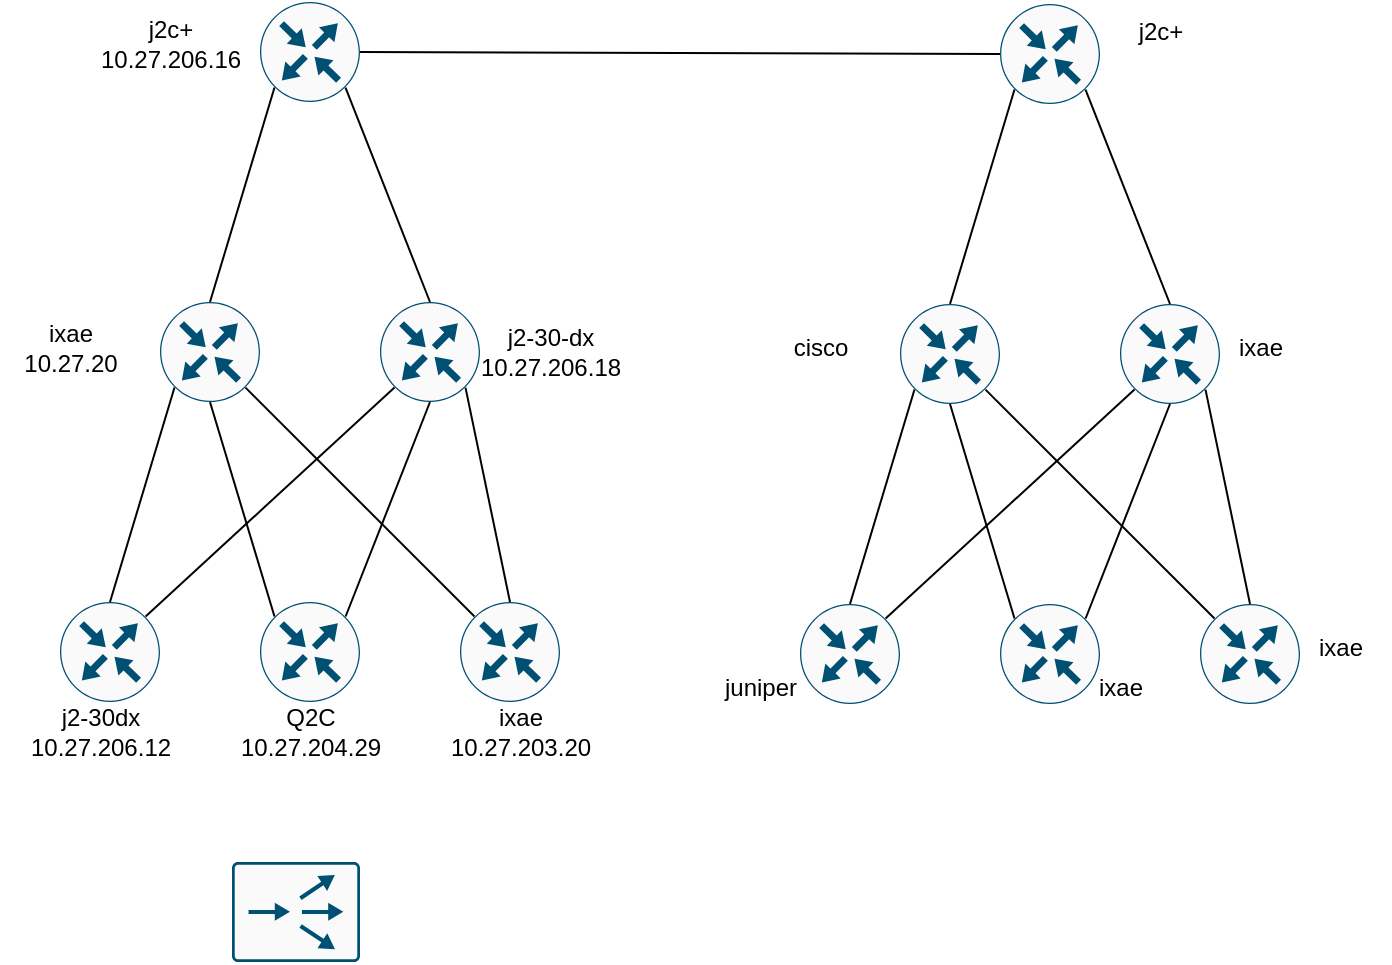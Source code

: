<mxfile version="21.3.4" type="github">
  <diagram name="Page-1" id="r3nHuAYGOPzTv5ZyQfwO">
    <mxGraphModel dx="857" dy="570" grid="1" gridSize="10" guides="1" tooltips="1" connect="1" arrows="1" fold="1" page="1" pageScale="1" pageWidth="850" pageHeight="1100" math="0" shadow="0">
      <root>
        <mxCell id="0" />
        <mxCell id="1" parent="0" />
        <mxCell id="odBu-2aiR5bJkWHi9R7J-2" value="" style="sketch=0;points=[[0.5,0,0],[1,0.5,0],[0.5,1,0],[0,0.5,0],[0.145,0.145,0],[0.856,0.145,0],[0.855,0.856,0],[0.145,0.855,0]];verticalLabelPosition=bottom;html=1;verticalAlign=top;aspect=fixed;align=center;pointerEvents=1;shape=mxgraph.cisco19.rect;prIcon=router;fillColor=#FAFAFA;strokeColor=#005073;" parent="1" vertex="1">
          <mxGeometry x="110" y="460" width="50" height="50" as="geometry" />
        </mxCell>
        <mxCell id="odBu-2aiR5bJkWHi9R7J-3" value="" style="sketch=0;points=[[0.5,0,0],[1,0.5,0],[0.5,1,0],[0,0.5,0],[0.145,0.145,0],[0.856,0.145,0],[0.855,0.856,0],[0.145,0.855,0]];verticalLabelPosition=bottom;html=1;verticalAlign=top;aspect=fixed;align=center;pointerEvents=1;shape=mxgraph.cisco19.rect;prIcon=router;fillColor=#FAFAFA;strokeColor=#005073;" parent="1" vertex="1">
          <mxGeometry x="210" y="460" width="50" height="50" as="geometry" />
        </mxCell>
        <mxCell id="odBu-2aiR5bJkWHi9R7J-4" value="" style="sketch=0;points=[[0.5,0,0],[1,0.5,0],[0.5,1,0],[0,0.5,0],[0.145,0.145,0],[0.856,0.145,0],[0.855,0.856,0],[0.145,0.855,0]];verticalLabelPosition=bottom;html=1;verticalAlign=top;aspect=fixed;align=center;pointerEvents=1;shape=mxgraph.cisco19.rect;prIcon=router;fillColor=#FAFAFA;strokeColor=#005073;" parent="1" vertex="1">
          <mxGeometry x="310" y="460" width="50" height="50" as="geometry" />
        </mxCell>
        <mxCell id="odBu-2aiR5bJkWHi9R7J-5" value="" style="sketch=0;points=[[0.5,0,0],[1,0.5,0],[0.5,1,0],[0,0.5,0],[0.145,0.145,0],[0.856,0.145,0],[0.855,0.856,0],[0.145,0.855,0]];verticalLabelPosition=bottom;html=1;verticalAlign=top;aspect=fixed;align=center;pointerEvents=1;shape=mxgraph.cisco19.rect;prIcon=router;fillColor=#FAFAFA;strokeColor=#005073;" parent="1" vertex="1">
          <mxGeometry x="160" y="310" width="50" height="50" as="geometry" />
        </mxCell>
        <mxCell id="odBu-2aiR5bJkWHi9R7J-6" value="" style="sketch=0;points=[[0.5,0,0],[1,0.5,0],[0.5,1,0],[0,0.5,0],[0.145,0.145,0],[0.856,0.145,0],[0.855,0.856,0],[0.145,0.855,0]];verticalLabelPosition=bottom;html=1;verticalAlign=top;aspect=fixed;align=center;pointerEvents=1;shape=mxgraph.cisco19.rect;prIcon=router;fillColor=#FAFAFA;strokeColor=#005073;" parent="1" vertex="1">
          <mxGeometry x="270" y="310" width="50" height="50" as="geometry" />
        </mxCell>
        <mxCell id="odBu-2aiR5bJkWHi9R7J-7" value="" style="sketch=0;points=[[0.5,0,0],[1,0.5,0],[0.5,1,0],[0,0.5,0],[0.145,0.145,0],[0.856,0.145,0],[0.855,0.856,0],[0.145,0.855,0]];verticalLabelPosition=bottom;html=1;verticalAlign=top;aspect=fixed;align=center;pointerEvents=1;shape=mxgraph.cisco19.rect;prIcon=router;fillColor=#FAFAFA;strokeColor=#005073;" parent="1" vertex="1">
          <mxGeometry x="210" y="160" width="50" height="50" as="geometry" />
        </mxCell>
        <mxCell id="odBu-2aiR5bJkWHi9R7J-16" value="" style="endArrow=none;html=1;rounded=0;entryX=0.145;entryY=0.855;entryDx=0;entryDy=0;entryPerimeter=0;exitX=0.5;exitY=0;exitDx=0;exitDy=0;exitPerimeter=0;" parent="1" source="odBu-2aiR5bJkWHi9R7J-2" target="odBu-2aiR5bJkWHi9R7J-5" edge="1">
          <mxGeometry width="50" height="50" relative="1" as="geometry">
            <mxPoint x="400" y="450" as="sourcePoint" />
            <mxPoint x="450" y="400" as="targetPoint" />
          </mxGeometry>
        </mxCell>
        <mxCell id="odBu-2aiR5bJkWHi9R7J-17" value="" style="endArrow=none;html=1;rounded=0;entryX=0.5;entryY=1;entryDx=0;entryDy=0;entryPerimeter=0;exitX=0.856;exitY=0.145;exitDx=0;exitDy=0;exitPerimeter=0;" parent="1" source="odBu-2aiR5bJkWHi9R7J-3" target="odBu-2aiR5bJkWHi9R7J-6" edge="1">
          <mxGeometry width="50" height="50" relative="1" as="geometry">
            <mxPoint x="145" y="470" as="sourcePoint" />
            <mxPoint x="195" y="370" as="targetPoint" />
          </mxGeometry>
        </mxCell>
        <mxCell id="odBu-2aiR5bJkWHi9R7J-18" value="" style="endArrow=none;html=1;rounded=0;entryX=0.855;entryY=0.856;entryDx=0;entryDy=0;entryPerimeter=0;exitX=0.145;exitY=0.145;exitDx=0;exitDy=0;exitPerimeter=0;" parent="1" source="odBu-2aiR5bJkWHi9R7J-4" target="odBu-2aiR5bJkWHi9R7J-5" edge="1">
          <mxGeometry width="50" height="50" relative="1" as="geometry">
            <mxPoint x="245" y="470" as="sourcePoint" />
            <mxPoint x="305" y="370" as="targetPoint" />
          </mxGeometry>
        </mxCell>
        <mxCell id="odBu-2aiR5bJkWHi9R7J-19" value="" style="endArrow=none;html=1;rounded=0;entryX=0.5;entryY=1;entryDx=0;entryDy=0;entryPerimeter=0;exitX=0.145;exitY=0.145;exitDx=0;exitDy=0;exitPerimeter=0;" parent="1" source="odBu-2aiR5bJkWHi9R7J-3" target="odBu-2aiR5bJkWHi9R7J-5" edge="1">
          <mxGeometry width="50" height="50" relative="1" as="geometry">
            <mxPoint x="245" y="470" as="sourcePoint" />
            <mxPoint x="305" y="370" as="targetPoint" />
          </mxGeometry>
        </mxCell>
        <mxCell id="odBu-2aiR5bJkWHi9R7J-20" value="" style="endArrow=none;html=1;rounded=0;entryX=0.145;entryY=0.855;entryDx=0;entryDy=0;entryPerimeter=0;exitX=0.856;exitY=0.145;exitDx=0;exitDy=0;exitPerimeter=0;" parent="1" source="odBu-2aiR5bJkWHi9R7J-2" target="odBu-2aiR5bJkWHi9R7J-6" edge="1">
          <mxGeometry width="50" height="50" relative="1" as="geometry">
            <mxPoint x="145" y="470" as="sourcePoint" />
            <mxPoint x="177" y="363" as="targetPoint" />
          </mxGeometry>
        </mxCell>
        <mxCell id="odBu-2aiR5bJkWHi9R7J-21" value="" style="endArrow=none;html=1;rounded=0;entryX=0.855;entryY=0.856;entryDx=0;entryDy=0;entryPerimeter=0;exitX=0.5;exitY=0;exitDx=0;exitDy=0;exitPerimeter=0;" parent="1" source="odBu-2aiR5bJkWHi9R7J-4" target="odBu-2aiR5bJkWHi9R7J-6" edge="1">
          <mxGeometry width="50" height="50" relative="1" as="geometry">
            <mxPoint x="163" y="477" as="sourcePoint" />
            <mxPoint x="287" y="363" as="targetPoint" />
          </mxGeometry>
        </mxCell>
        <mxCell id="odBu-2aiR5bJkWHi9R7J-22" value="" style="endArrow=none;html=1;rounded=0;entryX=0.5;entryY=0;entryDx=0;entryDy=0;entryPerimeter=0;exitX=0.145;exitY=0.855;exitDx=0;exitDy=0;exitPerimeter=0;" parent="1" source="odBu-2aiR5bJkWHi9R7J-7" target="odBu-2aiR5bJkWHi9R7J-5" edge="1">
          <mxGeometry width="50" height="50" relative="1" as="geometry">
            <mxPoint x="345" y="470" as="sourcePoint" />
            <mxPoint x="323" y="363" as="targetPoint" />
          </mxGeometry>
        </mxCell>
        <mxCell id="odBu-2aiR5bJkWHi9R7J-23" value="" style="endArrow=none;html=1;rounded=0;entryX=0.5;entryY=0;entryDx=0;entryDy=0;entryPerimeter=0;exitX=0.855;exitY=0.856;exitDx=0;exitDy=0;exitPerimeter=0;" parent="1" source="odBu-2aiR5bJkWHi9R7J-7" target="odBu-2aiR5bJkWHi9R7J-6" edge="1">
          <mxGeometry width="50" height="50" relative="1" as="geometry">
            <mxPoint x="247" y="213" as="sourcePoint" />
            <mxPoint x="195" y="320" as="targetPoint" />
          </mxGeometry>
        </mxCell>
        <mxCell id="odBu-2aiR5bJkWHi9R7J-24" value="" style="sketch=0;points=[[0.5,0,0],[1,0.5,0],[0.5,1,0],[0,0.5,0],[0.145,0.145,0],[0.856,0.145,0],[0.855,0.856,0],[0.145,0.855,0]];verticalLabelPosition=bottom;html=1;verticalAlign=top;aspect=fixed;align=center;pointerEvents=1;shape=mxgraph.cisco19.rect;prIcon=router;fillColor=#FAFAFA;strokeColor=#005073;" parent="1" vertex="1">
          <mxGeometry x="480" y="461" width="50" height="50" as="geometry" />
        </mxCell>
        <mxCell id="odBu-2aiR5bJkWHi9R7J-25" value="" style="sketch=0;points=[[0.5,0,0],[1,0.5,0],[0.5,1,0],[0,0.5,0],[0.145,0.145,0],[0.856,0.145,0],[0.855,0.856,0],[0.145,0.855,0]];verticalLabelPosition=bottom;html=1;verticalAlign=top;aspect=fixed;align=center;pointerEvents=1;shape=mxgraph.cisco19.rect;prIcon=router;fillColor=#FAFAFA;strokeColor=#005073;" parent="1" vertex="1">
          <mxGeometry x="580" y="461" width="50" height="50" as="geometry" />
        </mxCell>
        <mxCell id="odBu-2aiR5bJkWHi9R7J-26" value="" style="sketch=0;points=[[0.5,0,0],[1,0.5,0],[0.5,1,0],[0,0.5,0],[0.145,0.145,0],[0.856,0.145,0],[0.855,0.856,0],[0.145,0.855,0]];verticalLabelPosition=bottom;html=1;verticalAlign=top;aspect=fixed;align=center;pointerEvents=1;shape=mxgraph.cisco19.rect;prIcon=router;fillColor=#FAFAFA;strokeColor=#005073;" parent="1" vertex="1">
          <mxGeometry x="680" y="461" width="50" height="50" as="geometry" />
        </mxCell>
        <mxCell id="odBu-2aiR5bJkWHi9R7J-27" value="" style="sketch=0;points=[[0.5,0,0],[1,0.5,0],[0.5,1,0],[0,0.5,0],[0.145,0.145,0],[0.856,0.145,0],[0.855,0.856,0],[0.145,0.855,0]];verticalLabelPosition=bottom;html=1;verticalAlign=top;aspect=fixed;align=center;pointerEvents=1;shape=mxgraph.cisco19.rect;prIcon=router;fillColor=#FAFAFA;strokeColor=#005073;" parent="1" vertex="1">
          <mxGeometry x="530" y="311" width="50" height="50" as="geometry" />
        </mxCell>
        <mxCell id="odBu-2aiR5bJkWHi9R7J-28" value="" style="sketch=0;points=[[0.5,0,0],[1,0.5,0],[0.5,1,0],[0,0.5,0],[0.145,0.145,0],[0.856,0.145,0],[0.855,0.856,0],[0.145,0.855,0]];verticalLabelPosition=bottom;html=1;verticalAlign=top;aspect=fixed;align=center;pointerEvents=1;shape=mxgraph.cisco19.rect;prIcon=router;fillColor=#FAFAFA;strokeColor=#005073;" parent="1" vertex="1">
          <mxGeometry x="640" y="311" width="50" height="50" as="geometry" />
        </mxCell>
        <mxCell id="odBu-2aiR5bJkWHi9R7J-29" value="" style="sketch=0;points=[[0.5,0,0],[1,0.5,0],[0.5,1,0],[0,0.5,0],[0.145,0.145,0],[0.856,0.145,0],[0.855,0.856,0],[0.145,0.855,0]];verticalLabelPosition=bottom;html=1;verticalAlign=top;aspect=fixed;align=center;pointerEvents=1;shape=mxgraph.cisco19.rect;prIcon=router;fillColor=#FAFAFA;strokeColor=#005073;" parent="1" vertex="1">
          <mxGeometry x="580" y="161" width="50" height="50" as="geometry" />
        </mxCell>
        <mxCell id="odBu-2aiR5bJkWHi9R7J-30" value="" style="endArrow=none;html=1;rounded=0;entryX=0.145;entryY=0.855;entryDx=0;entryDy=0;entryPerimeter=0;exitX=0.5;exitY=0;exitDx=0;exitDy=0;exitPerimeter=0;" parent="1" source="odBu-2aiR5bJkWHi9R7J-24" target="odBu-2aiR5bJkWHi9R7J-27" edge="1">
          <mxGeometry width="50" height="50" relative="1" as="geometry">
            <mxPoint x="770" y="451" as="sourcePoint" />
            <mxPoint x="820" y="401" as="targetPoint" />
          </mxGeometry>
        </mxCell>
        <mxCell id="odBu-2aiR5bJkWHi9R7J-31" value="" style="endArrow=none;html=1;rounded=0;entryX=0.5;entryY=1;entryDx=0;entryDy=0;entryPerimeter=0;exitX=0.856;exitY=0.145;exitDx=0;exitDy=0;exitPerimeter=0;" parent="1" source="odBu-2aiR5bJkWHi9R7J-25" target="odBu-2aiR5bJkWHi9R7J-28" edge="1">
          <mxGeometry width="50" height="50" relative="1" as="geometry">
            <mxPoint x="515" y="471" as="sourcePoint" />
            <mxPoint x="565" y="371" as="targetPoint" />
          </mxGeometry>
        </mxCell>
        <mxCell id="odBu-2aiR5bJkWHi9R7J-32" value="" style="endArrow=none;html=1;rounded=0;entryX=0.855;entryY=0.856;entryDx=0;entryDy=0;entryPerimeter=0;exitX=0.145;exitY=0.145;exitDx=0;exitDy=0;exitPerimeter=0;" parent="1" source="odBu-2aiR5bJkWHi9R7J-26" target="odBu-2aiR5bJkWHi9R7J-27" edge="1">
          <mxGeometry width="50" height="50" relative="1" as="geometry">
            <mxPoint x="615" y="471" as="sourcePoint" />
            <mxPoint x="675" y="371" as="targetPoint" />
          </mxGeometry>
        </mxCell>
        <mxCell id="odBu-2aiR5bJkWHi9R7J-33" value="" style="endArrow=none;html=1;rounded=0;entryX=0.5;entryY=1;entryDx=0;entryDy=0;entryPerimeter=0;exitX=0.145;exitY=0.145;exitDx=0;exitDy=0;exitPerimeter=0;" parent="1" source="odBu-2aiR5bJkWHi9R7J-25" target="odBu-2aiR5bJkWHi9R7J-27" edge="1">
          <mxGeometry width="50" height="50" relative="1" as="geometry">
            <mxPoint x="615" y="471" as="sourcePoint" />
            <mxPoint x="675" y="371" as="targetPoint" />
          </mxGeometry>
        </mxCell>
        <mxCell id="odBu-2aiR5bJkWHi9R7J-34" value="" style="endArrow=none;html=1;rounded=0;entryX=0.145;entryY=0.855;entryDx=0;entryDy=0;entryPerimeter=0;exitX=0.856;exitY=0.145;exitDx=0;exitDy=0;exitPerimeter=0;" parent="1" source="odBu-2aiR5bJkWHi9R7J-24" target="odBu-2aiR5bJkWHi9R7J-28" edge="1">
          <mxGeometry width="50" height="50" relative="1" as="geometry">
            <mxPoint x="515" y="471" as="sourcePoint" />
            <mxPoint x="547" y="364" as="targetPoint" />
          </mxGeometry>
        </mxCell>
        <mxCell id="odBu-2aiR5bJkWHi9R7J-35" value="" style="endArrow=none;html=1;rounded=0;entryX=0.855;entryY=0.856;entryDx=0;entryDy=0;entryPerimeter=0;exitX=0.5;exitY=0;exitDx=0;exitDy=0;exitPerimeter=0;" parent="1" source="odBu-2aiR5bJkWHi9R7J-26" target="odBu-2aiR5bJkWHi9R7J-28" edge="1">
          <mxGeometry width="50" height="50" relative="1" as="geometry">
            <mxPoint x="533" y="478" as="sourcePoint" />
            <mxPoint x="657" y="364" as="targetPoint" />
          </mxGeometry>
        </mxCell>
        <mxCell id="odBu-2aiR5bJkWHi9R7J-36" value="" style="endArrow=none;html=1;rounded=0;entryX=0.5;entryY=0;entryDx=0;entryDy=0;entryPerimeter=0;exitX=0.145;exitY=0.855;exitDx=0;exitDy=0;exitPerimeter=0;" parent="1" source="odBu-2aiR5bJkWHi9R7J-29" target="odBu-2aiR5bJkWHi9R7J-27" edge="1">
          <mxGeometry width="50" height="50" relative="1" as="geometry">
            <mxPoint x="715" y="471" as="sourcePoint" />
            <mxPoint x="693" y="364" as="targetPoint" />
          </mxGeometry>
        </mxCell>
        <mxCell id="odBu-2aiR5bJkWHi9R7J-37" value="" style="endArrow=none;html=1;rounded=0;entryX=0.5;entryY=0;entryDx=0;entryDy=0;entryPerimeter=0;exitX=0.855;exitY=0.856;exitDx=0;exitDy=0;exitPerimeter=0;" parent="1" source="odBu-2aiR5bJkWHi9R7J-29" target="odBu-2aiR5bJkWHi9R7J-28" edge="1">
          <mxGeometry width="50" height="50" relative="1" as="geometry">
            <mxPoint x="617" y="214" as="sourcePoint" />
            <mxPoint x="565" y="321" as="targetPoint" />
          </mxGeometry>
        </mxCell>
        <mxCell id="odBu-2aiR5bJkWHi9R7J-38" value="" style="endArrow=none;html=1;rounded=0;entryX=0;entryY=0.5;entryDx=0;entryDy=0;entryPerimeter=0;exitX=1;exitY=0.5;exitDx=0;exitDy=0;exitPerimeter=0;" parent="1" source="odBu-2aiR5bJkWHi9R7J-7" target="odBu-2aiR5bJkWHi9R7J-29" edge="1">
          <mxGeometry width="50" height="50" relative="1" as="geometry">
            <mxPoint x="400" y="450" as="sourcePoint" />
            <mxPoint x="450" y="400" as="targetPoint" />
          </mxGeometry>
        </mxCell>
        <mxCell id="odBu-2aiR5bJkWHi9R7J-39" value="" style="sketch=0;points=[[0.015,0.015,0],[0.985,0.015,0],[0.985,0.985,0],[0.015,0.985,0],[0.25,0,0],[0.5,0,0],[0.75,0,0],[1,0.25,0],[1,0.5,0],[1,0.75,0],[0.75,1,0],[0.5,1,0],[0.25,1,0],[0,0.75,0],[0,0.5,0],[0,0.25,0]];verticalLabelPosition=bottom;html=1;verticalAlign=top;aspect=fixed;align=center;pointerEvents=1;shape=mxgraph.cisco19.rect;prIcon=content_router;fillColor=#FAFAFA;strokeColor=#005073;" parent="1" vertex="1">
          <mxGeometry x="196" y="590" width="64" height="50" as="geometry" />
        </mxCell>
        <mxCell id="odBu-2aiR5bJkWHi9R7J-40" value="Q2C&lt;br&gt;10.27.204.29" style="text;html=1;align=center;verticalAlign=middle;resizable=0;points=[];autosize=1;strokeColor=none;fillColor=none;" parent="1" vertex="1">
          <mxGeometry x="190" y="505" width="90" height="40" as="geometry" />
        </mxCell>
        <mxCell id="zwm5cLca1sh5MOvKgyc5-1" value="ixae" style="text;html=1;align=center;verticalAlign=middle;resizable=0;points=[];autosize=1;strokeColor=none;fillColor=none;" vertex="1" parent="1">
          <mxGeometry x="685" y="318" width="50" height="30" as="geometry" />
        </mxCell>
        <mxCell id="zwm5cLca1sh5MOvKgyc5-2" value="cisco" style="text;html=1;align=center;verticalAlign=middle;resizable=0;points=[];autosize=1;strokeColor=none;fillColor=none;" vertex="1" parent="1">
          <mxGeometry x="465" y="318" width="50" height="30" as="geometry" />
        </mxCell>
        <mxCell id="zwm5cLca1sh5MOvKgyc5-3" value="ixae&lt;br&gt;10.27.20" style="text;html=1;align=center;verticalAlign=middle;resizable=0;points=[];autosize=1;strokeColor=none;fillColor=none;" vertex="1" parent="1">
          <mxGeometry x="80" y="313" width="70" height="40" as="geometry" />
        </mxCell>
        <mxCell id="zwm5cLca1sh5MOvKgyc5-4" value="j2-30-dx&lt;br&gt;10.27.206.18" style="text;html=1;align=center;verticalAlign=middle;resizable=0;points=[];autosize=1;strokeColor=none;fillColor=none;" vertex="1" parent="1">
          <mxGeometry x="310" y="315" width="90" height="40" as="geometry" />
        </mxCell>
        <mxCell id="zwm5cLca1sh5MOvKgyc5-5" value="ixae&lt;br&gt;10.27.203.20" style="text;html=1;align=center;verticalAlign=middle;resizable=0;points=[];autosize=1;strokeColor=none;fillColor=none;" vertex="1" parent="1">
          <mxGeometry x="295" y="505" width="90" height="40" as="geometry" />
        </mxCell>
        <mxCell id="zwm5cLca1sh5MOvKgyc5-6" value="j2-30dx&lt;br&gt;10.27.206.12" style="text;html=1;align=center;verticalAlign=middle;resizable=0;points=[];autosize=1;strokeColor=none;fillColor=none;" vertex="1" parent="1">
          <mxGeometry x="85" y="505" width="90" height="40" as="geometry" />
        </mxCell>
        <mxCell id="zwm5cLca1sh5MOvKgyc5-7" value="ixae" style="text;html=1;align=center;verticalAlign=middle;resizable=0;points=[];autosize=1;strokeColor=none;fillColor=none;" vertex="1" parent="1">
          <mxGeometry x="725" y="468" width="50" height="30" as="geometry" />
        </mxCell>
        <mxCell id="zwm5cLca1sh5MOvKgyc5-8" value="ixae" style="text;html=1;align=center;verticalAlign=middle;resizable=0;points=[];autosize=1;strokeColor=none;fillColor=none;" vertex="1" parent="1">
          <mxGeometry x="615" y="488" width="50" height="30" as="geometry" />
        </mxCell>
        <mxCell id="zwm5cLca1sh5MOvKgyc5-9" value="juniper" style="text;html=1;align=center;verticalAlign=middle;resizable=0;points=[];autosize=1;strokeColor=none;fillColor=none;" vertex="1" parent="1">
          <mxGeometry x="430" y="488" width="60" height="30" as="geometry" />
        </mxCell>
        <mxCell id="zwm5cLca1sh5MOvKgyc5-10" value="j2c+" style="text;html=1;align=center;verticalAlign=middle;resizable=0;points=[];autosize=1;strokeColor=none;fillColor=none;" vertex="1" parent="1">
          <mxGeometry x="635" y="160" width="50" height="30" as="geometry" />
        </mxCell>
        <mxCell id="zwm5cLca1sh5MOvKgyc5-11" value="j2c+&lt;br&gt;10.27.206.16" style="text;html=1;align=center;verticalAlign=middle;resizable=0;points=[];autosize=1;strokeColor=none;fillColor=none;" vertex="1" parent="1">
          <mxGeometry x="120" y="161" width="90" height="40" as="geometry" />
        </mxCell>
      </root>
    </mxGraphModel>
  </diagram>
</mxfile>
